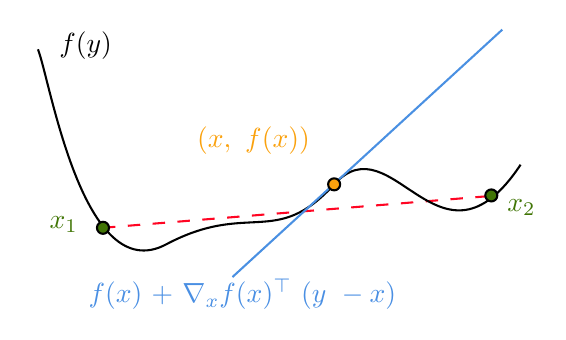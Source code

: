 

\tikzset{every picture/.style={line width=0.75pt}} %

\begin{tikzpicture}[x=0.75pt,y=0.75pt,yscale=-1,xscale=1]

\draw [color={rgb, 255:red, 255; green, 5; blue, 35 }  ,draw opacity=1 ] [dash pattern={on 4.5pt off 4.5pt}]  (399.8,219.4) -- (589.8,203.8) ;
\draw    (368.47,133.4) .. controls (374.47,148.73) and (390.2,248.6) .. (430.2,227.4) .. controls (470.2,206.2) and (483,229.4) .. (511.18,198.46) .. controls (539.37,167.53) and (562.2,247.4) .. (601,189) ;
\draw [color={rgb, 255:red, 74; green, 144; blue, 226 }  ,draw opacity=1 ]   (462.2,243.11) -- (592.2,123.91) ;
\draw  [fill={rgb, 255:red, 251; green, 161; blue, 13 }  ,fill opacity=1 ] (508.28,198.46) .. controls (508.28,196.86) and (509.58,195.56) .. (511.18,195.56) .. controls (512.79,195.56) and (514.08,196.86) .. (514.08,198.46) .. controls (514.08,200.07) and (512.79,201.36) .. (511.18,201.36) .. controls (509.58,201.36) and (508.28,200.07) .. (508.28,198.46) -- cycle ;
\draw  [fill={rgb, 255:red, 65; green, 117; blue, 5 }  ,fill opacity=1 ] (396.9,219.4) .. controls (396.9,217.8) and (398.2,216.5) .. (399.8,216.5) .. controls (401.4,216.5) and (402.7,217.8) .. (402.7,219.4) .. controls (402.7,221) and (401.4,222.3) .. (399.8,222.3) .. controls (398.2,222.3) and (396.9,221) .. (396.9,219.4) -- cycle ;
\draw  [fill={rgb, 255:red, 65; green, 117; blue, 5 }  ,fill opacity=1 ] (584,203.8) .. controls (584,202.2) and (585.3,200.9) .. (586.9,200.9) .. controls (588.5,200.9) and (589.8,202.2) .. (589.8,203.8) .. controls (589.8,205.4) and (588.5,206.7) .. (586.9,206.7) .. controls (585.3,206.7) and (584,205.4) .. (584,203.8) -- cycle ;

\draw (377.31,123.48) node [anchor=north west][inner sep=0.75pt]    {$\textcolor[rgb]{0,0,0}{f}\textcolor[rgb]{0,0,0}{(}\textcolor[rgb]{0,0,0}{y}\textcolor[rgb]{0,0,0}{)}$};
\draw (391.39,242.8) node [anchor=north west][inner sep=0.75pt]    {$\textcolor[rgb]{0.29,0.56,0.89}{f}\textcolor[rgb]{0.29,0.56,0.89}{(}\textcolor[rgb]{0.29,0.56,0.89}{x}\textcolor[rgb]{0.29,0.56,0.89}{)}\textcolor[rgb]{0.29,0.56,0.89}{\ +\ \nabla }\textcolor[rgb]{0.29,0.56,0.89}{_{x}}\textcolor[rgb]{0.29,0.56,0.89}{f}\textcolor[rgb]{0.29,0.56,0.89}{(}\textcolor[rgb]{0.29,0.56,0.89}{x}\textcolor[rgb]{0.29,0.56,0.89}{)}\textcolor[rgb]{0.29,0.56,0.89}{^{\top }}\textcolor[rgb]{0.29,0.56,0.89}{\ }\textcolor[rgb]{0.29,0.56,0.89}{(}\textcolor[rgb]{0.29,0.56,0.89}{y\ -x}\textcolor[rgb]{0.29,0.56,0.89}{)}$};
\draw (443.67,169.04) node [anchor=north west][inner sep=0.75pt]    {$\textcolor[rgb]{0.98,0.63,0.05}{(}\textcolor[rgb]{0.98,0.63,0.05}{x,\ f}\textcolor[rgb]{0.98,0.63,0.05}{(}\textcolor[rgb]{0.98,0.63,0.05}{x}\textcolor[rgb]{0.98,0.63,0.05}{)}\textcolor[rgb]{0.98,0.63,0.05}{)}$};
\draw (372.57,212.4) node [anchor=north west][inner sep=0.75pt]    {$\textcolor[rgb]{0.25,0.46,0.02}{x_{1}}$};
\draw (593.14,204.4) node [anchor=north west][inner sep=0.75pt]    {$\textcolor[rgb]{0.25,0.46,0.02}{x}\textcolor[rgb]{0.25,0.46,0.02}{_{2}}$};


\end{tikzpicture}